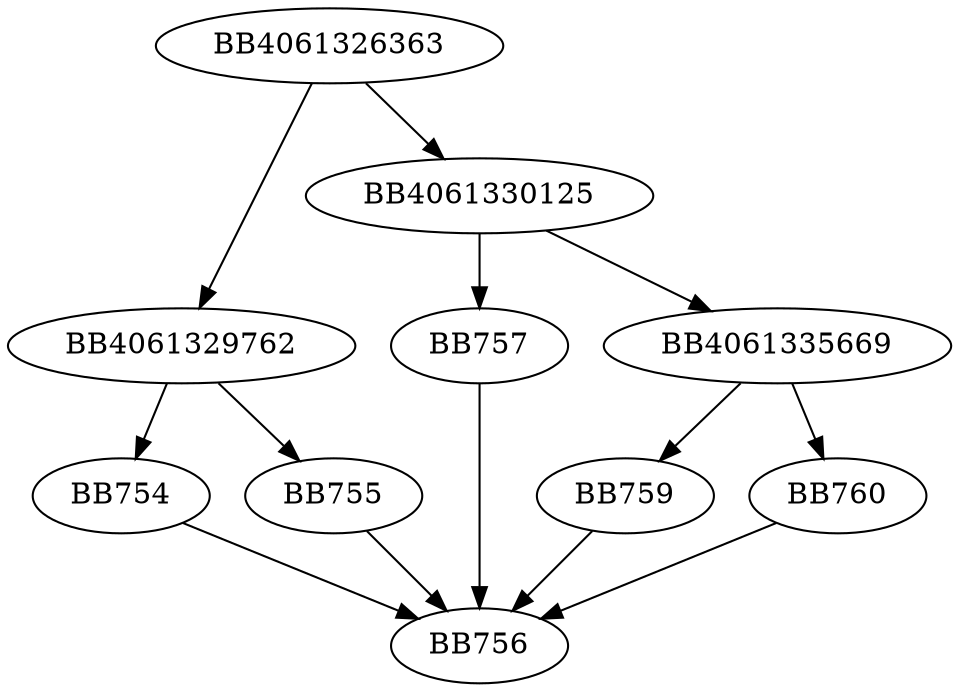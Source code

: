 digraph G{
	BB4061326363->BB4061329762;
	BB4061326363->BB4061330125;
	BB4061329762->BB754;
	BB4061329762->BB755;
	BB754->BB756;
	BB755->BB756;
	BB4061330125->BB757;
	BB4061330125->BB4061335669;
	BB757->BB756;
	BB4061335669->BB759;
	BB4061335669->BB760;
	BB759->BB756;
	BB760->BB756;
}
